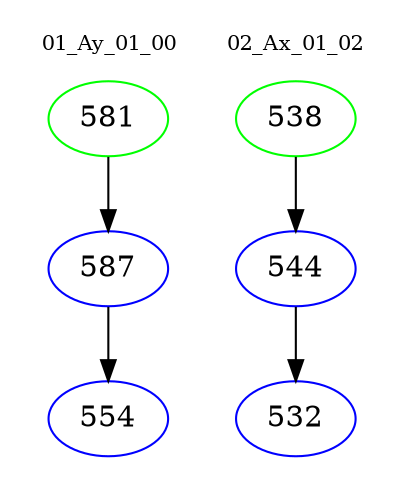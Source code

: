 digraph{
subgraph cluster_0 {
color = white
label = "01_Ay_01_00";
fontsize=10;
T0_581 [label="581", color="green"]
T0_581 -> T0_587 [color="black"]
T0_587 [label="587", color="blue"]
T0_587 -> T0_554 [color="black"]
T0_554 [label="554", color="blue"]
}
subgraph cluster_1 {
color = white
label = "02_Ax_01_02";
fontsize=10;
T1_538 [label="538", color="green"]
T1_538 -> T1_544 [color="black"]
T1_544 [label="544", color="blue"]
T1_544 -> T1_532 [color="black"]
T1_532 [label="532", color="blue"]
}
}
